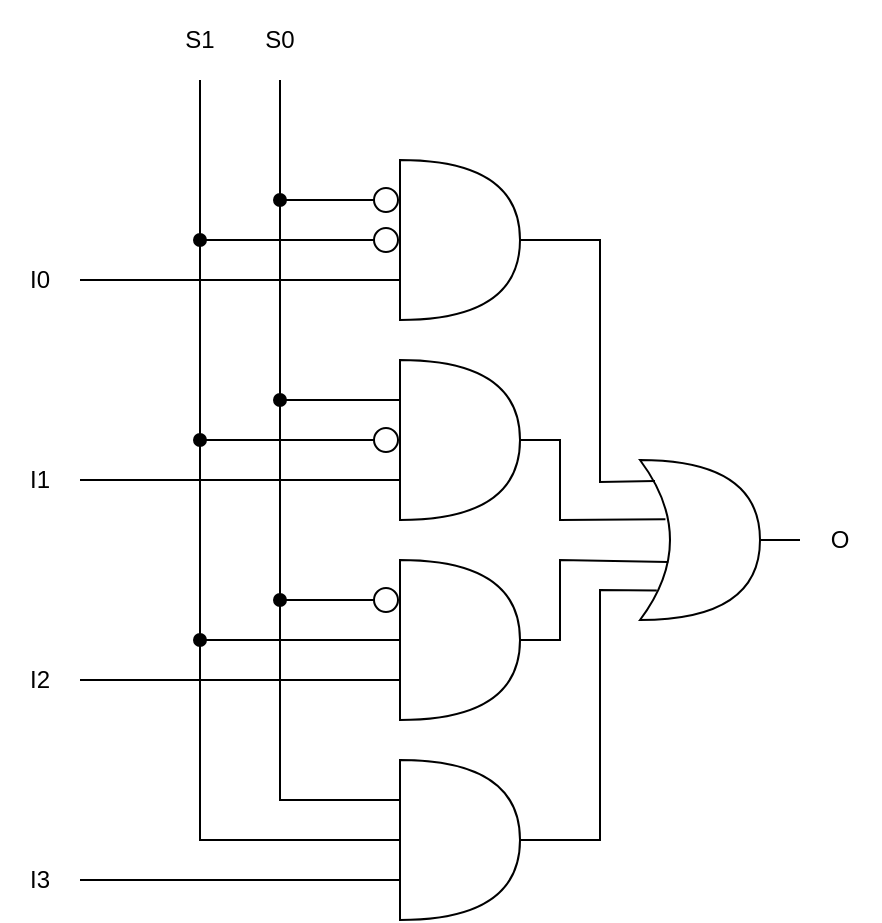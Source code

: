 <mxfile version="21.5.2" type="device">
  <diagram name="Page-1" id="FchqpzHCFbRkL0ukp8y9">
    <mxGraphModel dx="1195" dy="628" grid="1" gridSize="10" guides="1" tooltips="1" connect="1" arrows="1" fold="1" page="1" pageScale="1" pageWidth="850" pageHeight="1100" math="0" shadow="0">
      <root>
        <mxCell id="0" />
        <mxCell id="1" parent="0" />
        <mxCell id="kI1EHyys2eIGj85Q4rR0-1" value="" style="shape=or;whiteSpace=wrap;html=1;" vertex="1" parent="1">
          <mxGeometry x="400" y="240" width="60" height="80" as="geometry" />
        </mxCell>
        <mxCell id="kI1EHyys2eIGj85Q4rR0-2" value="" style="shape=or;whiteSpace=wrap;html=1;" vertex="1" parent="1">
          <mxGeometry x="400" y="340" width="60" height="80" as="geometry" />
        </mxCell>
        <mxCell id="kI1EHyys2eIGj85Q4rR0-3" value="" style="shape=or;whiteSpace=wrap;html=1;" vertex="1" parent="1">
          <mxGeometry x="400" y="440" width="60" height="80" as="geometry" />
        </mxCell>
        <mxCell id="kI1EHyys2eIGj85Q4rR0-4" value="" style="shape=or;whiteSpace=wrap;html=1;" vertex="1" parent="1">
          <mxGeometry x="400" y="540" width="60" height="80" as="geometry" />
        </mxCell>
        <mxCell id="kI1EHyys2eIGj85Q4rR0-5" value="" style="shape=xor;whiteSpace=wrap;html=1;" vertex="1" parent="1">
          <mxGeometry x="520" y="390" width="60" height="80" as="geometry" />
        </mxCell>
        <mxCell id="kI1EHyys2eIGj85Q4rR0-6" value="S1" style="text;html=1;strokeColor=none;fillColor=none;align=center;verticalAlign=middle;whiteSpace=wrap;rounded=0;" vertex="1" parent="1">
          <mxGeometry x="280" y="160" width="40" height="40" as="geometry" />
        </mxCell>
        <mxCell id="kI1EHyys2eIGj85Q4rR0-7" value="S0" style="text;html=1;strokeColor=none;fillColor=none;align=center;verticalAlign=middle;whiteSpace=wrap;rounded=0;" vertex="1" parent="1">
          <mxGeometry x="320" y="160" width="40" height="40" as="geometry" />
        </mxCell>
        <mxCell id="kI1EHyys2eIGj85Q4rR0-22" value="" style="endArrow=circle;html=1;rounded=0;startArrow=oval;startFill=1;endFill=0;endSize=5;entryX=0;entryY=0.5;entryDx=0;entryDy=0;entryPerimeter=0;" edge="1" parent="1" target="kI1EHyys2eIGj85Q4rR0-2">
          <mxGeometry width="50" height="50" relative="1" as="geometry">
            <mxPoint x="300" y="280" as="sourcePoint" />
            <mxPoint x="360" y="380" as="targetPoint" />
            <Array as="points">
              <mxPoint x="300" y="380" />
            </Array>
          </mxGeometry>
        </mxCell>
        <mxCell id="kI1EHyys2eIGj85Q4rR0-23" value="" style="endArrow=circle;html=1;rounded=0;startArrow=none;startFill=0;endFill=0;endSize=5;entryX=0;entryY=0.25;entryDx=0;entryDy=0;entryPerimeter=0;" edge="1" parent="1">
          <mxGeometry width="50" height="50" relative="1" as="geometry">
            <mxPoint x="340" y="200" as="sourcePoint" />
            <mxPoint x="400" y="260" as="targetPoint" />
            <Array as="points">
              <mxPoint x="340" y="260" />
            </Array>
          </mxGeometry>
        </mxCell>
        <mxCell id="kI1EHyys2eIGj85Q4rR0-24" value="" style="endArrow=circle;html=1;rounded=0;startArrow=none;startFill=0;endFill=0;endSize=5;entryX=0;entryY=0.5;entryDx=0;entryDy=0;entryPerimeter=0;" edge="1" parent="1" target="kI1EHyys2eIGj85Q4rR0-1">
          <mxGeometry width="50" height="50" relative="1" as="geometry">
            <mxPoint x="300" y="200" as="sourcePoint" />
            <mxPoint x="360" y="300" as="targetPoint" />
            <Array as="points">
              <mxPoint x="300" y="280" />
            </Array>
          </mxGeometry>
        </mxCell>
        <mxCell id="kI1EHyys2eIGj85Q4rR0-28" value="" style="endArrow=circle;html=1;rounded=0;startArrow=oval;startFill=1;endFill=0;endSize=5;" edge="1" parent="1">
          <mxGeometry width="50" height="50" relative="1" as="geometry">
            <mxPoint x="340" y="360" as="sourcePoint" />
            <mxPoint x="400" y="460" as="targetPoint" />
            <Array as="points">
              <mxPoint x="340" y="460" />
            </Array>
          </mxGeometry>
        </mxCell>
        <mxCell id="kI1EHyys2eIGj85Q4rR0-29" value="" style="endArrow=none;html=1;rounded=0;startArrow=oval;startFill=1;endFill=0;endSize=5;entryX=0;entryY=0.25;entryDx=0;entryDy=0;entryPerimeter=0;" edge="1" parent="1">
          <mxGeometry width="50" height="50" relative="1" as="geometry">
            <mxPoint x="340" y="460" as="sourcePoint" />
            <mxPoint x="400" y="560" as="targetPoint" />
            <Array as="points">
              <mxPoint x="340" y="560" />
            </Array>
          </mxGeometry>
        </mxCell>
        <mxCell id="kI1EHyys2eIGj85Q4rR0-30" value="" style="endArrow=none;html=1;rounded=0;startArrow=oval;startFill=1;endFill=0;endSize=5;entryX=0;entryY=0.5;entryDx=0;entryDy=0;entryPerimeter=0;" edge="1" parent="1" target="kI1EHyys2eIGj85Q4rR0-4">
          <mxGeometry width="50" height="50" relative="1" as="geometry">
            <mxPoint x="300" y="480" as="sourcePoint" />
            <mxPoint x="360" y="580" as="targetPoint" />
            <Array as="points">
              <mxPoint x="300" y="580" />
            </Array>
          </mxGeometry>
        </mxCell>
        <mxCell id="kI1EHyys2eIGj85Q4rR0-31" value="" style="endArrow=none;html=1;rounded=0;exitX=1;exitY=0.5;exitDx=0;exitDy=0;exitPerimeter=0;entryX=0.125;entryY=0.132;entryDx=0;entryDy=0;entryPerimeter=0;" edge="1" parent="1" source="kI1EHyys2eIGj85Q4rR0-1" target="kI1EHyys2eIGj85Q4rR0-5">
          <mxGeometry width="50" height="50" relative="1" as="geometry">
            <mxPoint x="390" y="450" as="sourcePoint" />
            <mxPoint x="440" y="400" as="targetPoint" />
            <Array as="points">
              <mxPoint x="500" y="280" />
              <mxPoint x="500" y="401" />
            </Array>
          </mxGeometry>
        </mxCell>
        <mxCell id="kI1EHyys2eIGj85Q4rR0-32" value="" style="endArrow=none;html=1;rounded=0;exitX=1;exitY=0.5;exitDx=0;exitDy=0;exitPerimeter=0;entryX=0.212;entryY=0.37;entryDx=0;entryDy=0;entryPerimeter=0;" edge="1" parent="1" source="kI1EHyys2eIGj85Q4rR0-2" target="kI1EHyys2eIGj85Q4rR0-5">
          <mxGeometry width="50" height="50" relative="1" as="geometry">
            <mxPoint x="390" y="450" as="sourcePoint" />
            <mxPoint x="440" y="400" as="targetPoint" />
            <Array as="points">
              <mxPoint x="480" y="380" />
              <mxPoint x="480" y="420" />
            </Array>
          </mxGeometry>
        </mxCell>
        <mxCell id="kI1EHyys2eIGj85Q4rR0-33" value="" style="endArrow=none;html=1;rounded=0;exitX=1;exitY=0.5;exitDx=0;exitDy=0;exitPerimeter=0;entryX=0.236;entryY=0.637;entryDx=0;entryDy=0;entryPerimeter=0;" edge="1" parent="1" source="kI1EHyys2eIGj85Q4rR0-3" target="kI1EHyys2eIGj85Q4rR0-5">
          <mxGeometry width="50" height="50" relative="1" as="geometry">
            <mxPoint x="390" y="450" as="sourcePoint" />
            <mxPoint x="440" y="400" as="targetPoint" />
            <Array as="points">
              <mxPoint x="480" y="480" />
              <mxPoint x="480" y="440" />
            </Array>
          </mxGeometry>
        </mxCell>
        <mxCell id="kI1EHyys2eIGj85Q4rR0-34" value="" style="endArrow=none;html=1;rounded=0;exitX=1;exitY=0.5;exitDx=0;exitDy=0;exitPerimeter=0;entryX=0.14;entryY=0.816;entryDx=0;entryDy=0;entryPerimeter=0;" edge="1" parent="1" source="kI1EHyys2eIGj85Q4rR0-4" target="kI1EHyys2eIGj85Q4rR0-5">
          <mxGeometry width="50" height="50" relative="1" as="geometry">
            <mxPoint x="390" y="450" as="sourcePoint" />
            <mxPoint x="490" y="510" as="targetPoint" />
            <Array as="points">
              <mxPoint x="500" y="580" />
              <mxPoint x="500" y="455" />
            </Array>
          </mxGeometry>
        </mxCell>
        <mxCell id="kI1EHyys2eIGj85Q4rR0-35" value="" style="endArrow=none;html=1;rounded=0;entryX=0;entryY=0.75;entryDx=0;entryDy=0;entryPerimeter=0;" edge="1" parent="1" target="kI1EHyys2eIGj85Q4rR0-1">
          <mxGeometry width="50" height="50" relative="1" as="geometry">
            <mxPoint x="240" y="300" as="sourcePoint" />
            <mxPoint x="450" y="400" as="targetPoint" />
          </mxGeometry>
        </mxCell>
        <mxCell id="kI1EHyys2eIGj85Q4rR0-36" value="" style="endArrow=none;html=1;rounded=0;entryX=0;entryY=0.75;entryDx=0;entryDy=0;entryPerimeter=0;" edge="1" parent="1">
          <mxGeometry width="50" height="50" relative="1" as="geometry">
            <mxPoint x="240" y="400" as="sourcePoint" />
            <mxPoint x="400" y="400" as="targetPoint" />
          </mxGeometry>
        </mxCell>
        <mxCell id="kI1EHyys2eIGj85Q4rR0-37" value="" style="endArrow=none;html=1;rounded=0;entryX=0;entryY=0.75;entryDx=0;entryDy=0;entryPerimeter=0;" edge="1" parent="1">
          <mxGeometry width="50" height="50" relative="1" as="geometry">
            <mxPoint x="240" y="500" as="sourcePoint" />
            <mxPoint x="400" y="500" as="targetPoint" />
          </mxGeometry>
        </mxCell>
        <mxCell id="kI1EHyys2eIGj85Q4rR0-38" value="" style="endArrow=none;html=1;rounded=0;entryX=0;entryY=0.75;entryDx=0;entryDy=0;entryPerimeter=0;" edge="1" parent="1">
          <mxGeometry width="50" height="50" relative="1" as="geometry">
            <mxPoint x="240" y="600" as="sourcePoint" />
            <mxPoint x="400" y="600" as="targetPoint" />
          </mxGeometry>
        </mxCell>
        <mxCell id="kI1EHyys2eIGj85Q4rR0-39" value="I0" style="text;html=1;strokeColor=none;fillColor=none;align=center;verticalAlign=middle;whiteSpace=wrap;rounded=0;" vertex="1" parent="1">
          <mxGeometry x="200" y="280" width="40" height="40" as="geometry" />
        </mxCell>
        <mxCell id="kI1EHyys2eIGj85Q4rR0-40" value="I1" style="text;html=1;strokeColor=none;fillColor=none;align=center;verticalAlign=middle;whiteSpace=wrap;rounded=0;" vertex="1" parent="1">
          <mxGeometry x="200" y="380" width="40" height="40" as="geometry" />
        </mxCell>
        <mxCell id="kI1EHyys2eIGj85Q4rR0-41" value="I2" style="text;html=1;strokeColor=none;fillColor=none;align=center;verticalAlign=middle;whiteSpace=wrap;rounded=0;" vertex="1" parent="1">
          <mxGeometry x="200" y="480" width="40" height="40" as="geometry" />
        </mxCell>
        <mxCell id="kI1EHyys2eIGj85Q4rR0-42" value="I3" style="text;html=1;strokeColor=none;fillColor=none;align=center;verticalAlign=middle;whiteSpace=wrap;rounded=0;" vertex="1" parent="1">
          <mxGeometry x="200" y="580" width="40" height="40" as="geometry" />
        </mxCell>
        <mxCell id="kI1EHyys2eIGj85Q4rR0-43" value="" style="endArrow=none;html=1;rounded=0;entryX=1;entryY=0.5;entryDx=0;entryDy=0;entryPerimeter=0;" edge="1" parent="1" target="kI1EHyys2eIGj85Q4rR0-5">
          <mxGeometry width="50" height="50" relative="1" as="geometry">
            <mxPoint x="600" y="430" as="sourcePoint" />
            <mxPoint x="450" y="400" as="targetPoint" />
          </mxGeometry>
        </mxCell>
        <mxCell id="kI1EHyys2eIGj85Q4rR0-44" value="O" style="text;html=1;strokeColor=none;fillColor=none;align=center;verticalAlign=middle;whiteSpace=wrap;rounded=0;" vertex="1" parent="1">
          <mxGeometry x="600" y="410" width="40" height="40" as="geometry" />
        </mxCell>
        <mxCell id="kI1EHyys2eIGj85Q4rR0-45" value="" style="endArrow=none;html=1;rounded=0;startArrow=oval;startFill=1;endFill=0;endSize=5;entryX=0;entryY=0.25;entryDx=0;entryDy=0;entryPerimeter=0;" edge="1" parent="1">
          <mxGeometry width="50" height="50" relative="1" as="geometry">
            <mxPoint x="340" y="260" as="sourcePoint" />
            <mxPoint x="400" y="360" as="targetPoint" />
            <Array as="points">
              <mxPoint x="340" y="360" />
            </Array>
          </mxGeometry>
        </mxCell>
        <mxCell id="kI1EHyys2eIGj85Q4rR0-46" value="" style="endArrow=none;html=1;rounded=0;startArrow=oval;startFill=1;endFill=0;endSize=5;entryX=0;entryY=0.5;entryDx=0;entryDy=0;entryPerimeter=0;" edge="1" parent="1" target="kI1EHyys2eIGj85Q4rR0-3">
          <mxGeometry width="50" height="50" relative="1" as="geometry">
            <mxPoint x="300" y="380" as="sourcePoint" />
            <mxPoint x="360" y="480" as="targetPoint" />
            <Array as="points">
              <mxPoint x="300" y="480" />
            </Array>
          </mxGeometry>
        </mxCell>
      </root>
    </mxGraphModel>
  </diagram>
</mxfile>
